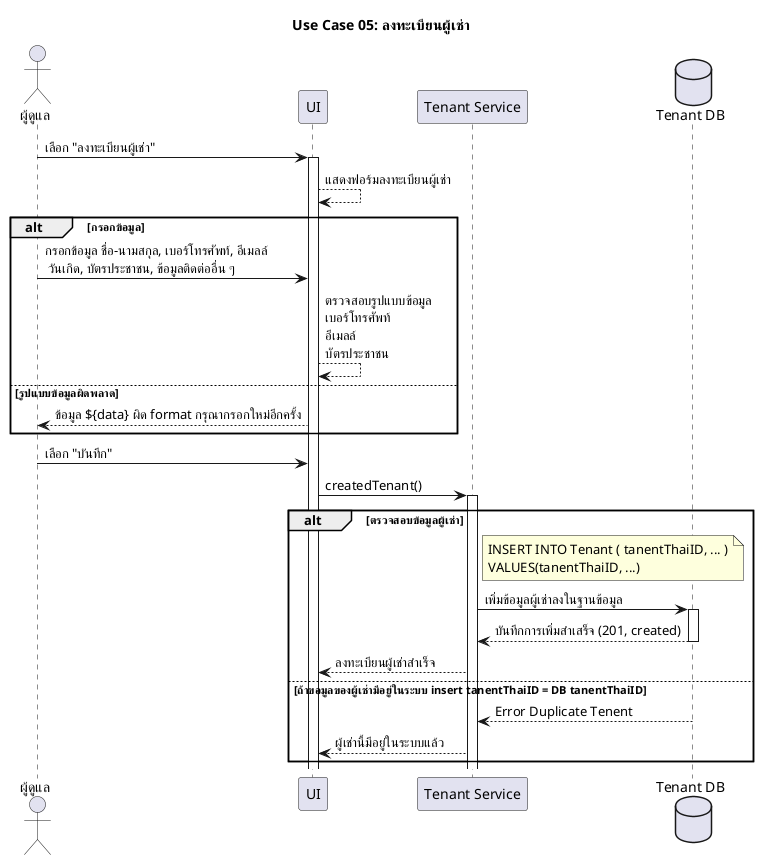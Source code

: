@startuml
skinparam defaultFontName "TH Sarabun New"
title Use Case 05: ลงทะเบียนผู้เช่า
actor "ผู้ดูแล" as Admin
participant "UI" as UI
participant "Tenant Service" as MS
database "Tenant DB" as DB


Admin -> UI: เลือก "ลงทะเบียนผู้เช่า"
activate UI

UI --> UI       : แสดงฟอร์มลงทะเบียนผู้เช่า
alt กรอกข้อมูล
    Admin -> UI: กรอกข้อมูล ชื่อ-นามสกุล, เบอร์โทรศัพท์, อีเมลล์ \n วันเกิด, บัตรประชาชน, ข้อมูลติดต่ออื่น ๆ
    UI --> UI       : ตรวจสอบรูปแบบข้อมูล \nเบอร์โทรศัพท์ \nอีเมลล์ \nบัตรประชาชน
else รูปแบบข้อมูลผิดพลาด
    UI --> Admin: ข้อมูล ${data} ผิด format กรุณากรอกใหม่อีกครั้ง
end
Admin -> UI: เลือก "บันทึก"
UI -> MS: createdTenant()

alt ตรวจสอบข้อมูลผู้เช่า
    activate MS

    note right of MS
    INSERT INTO Tenant ( tanentThaiID, ... )
    VALUES(tanentThaiID, ...)
    end note
    MS -> DB: เพิ่มข้อมูลผู้เช่าลงในฐานข้อมูล
    activate DB
    DB --> MS: บันทึกการเพิ่มสำเสร็จ (201, created)
    deactivate DB

    MS --> UI: ลงทะเบียนผู้เช่าสำเร็จ
else ถ้าขอมูลของผู้เช่ามีอยู่ในระบบ insert tanentThaiID = DB tanentThaiID
    DB --> MS: Error Duplicate Tenent
    MS --> UI: ผู้เช่านี้มีอยู่ในระบบแล้ว
end
@enduml